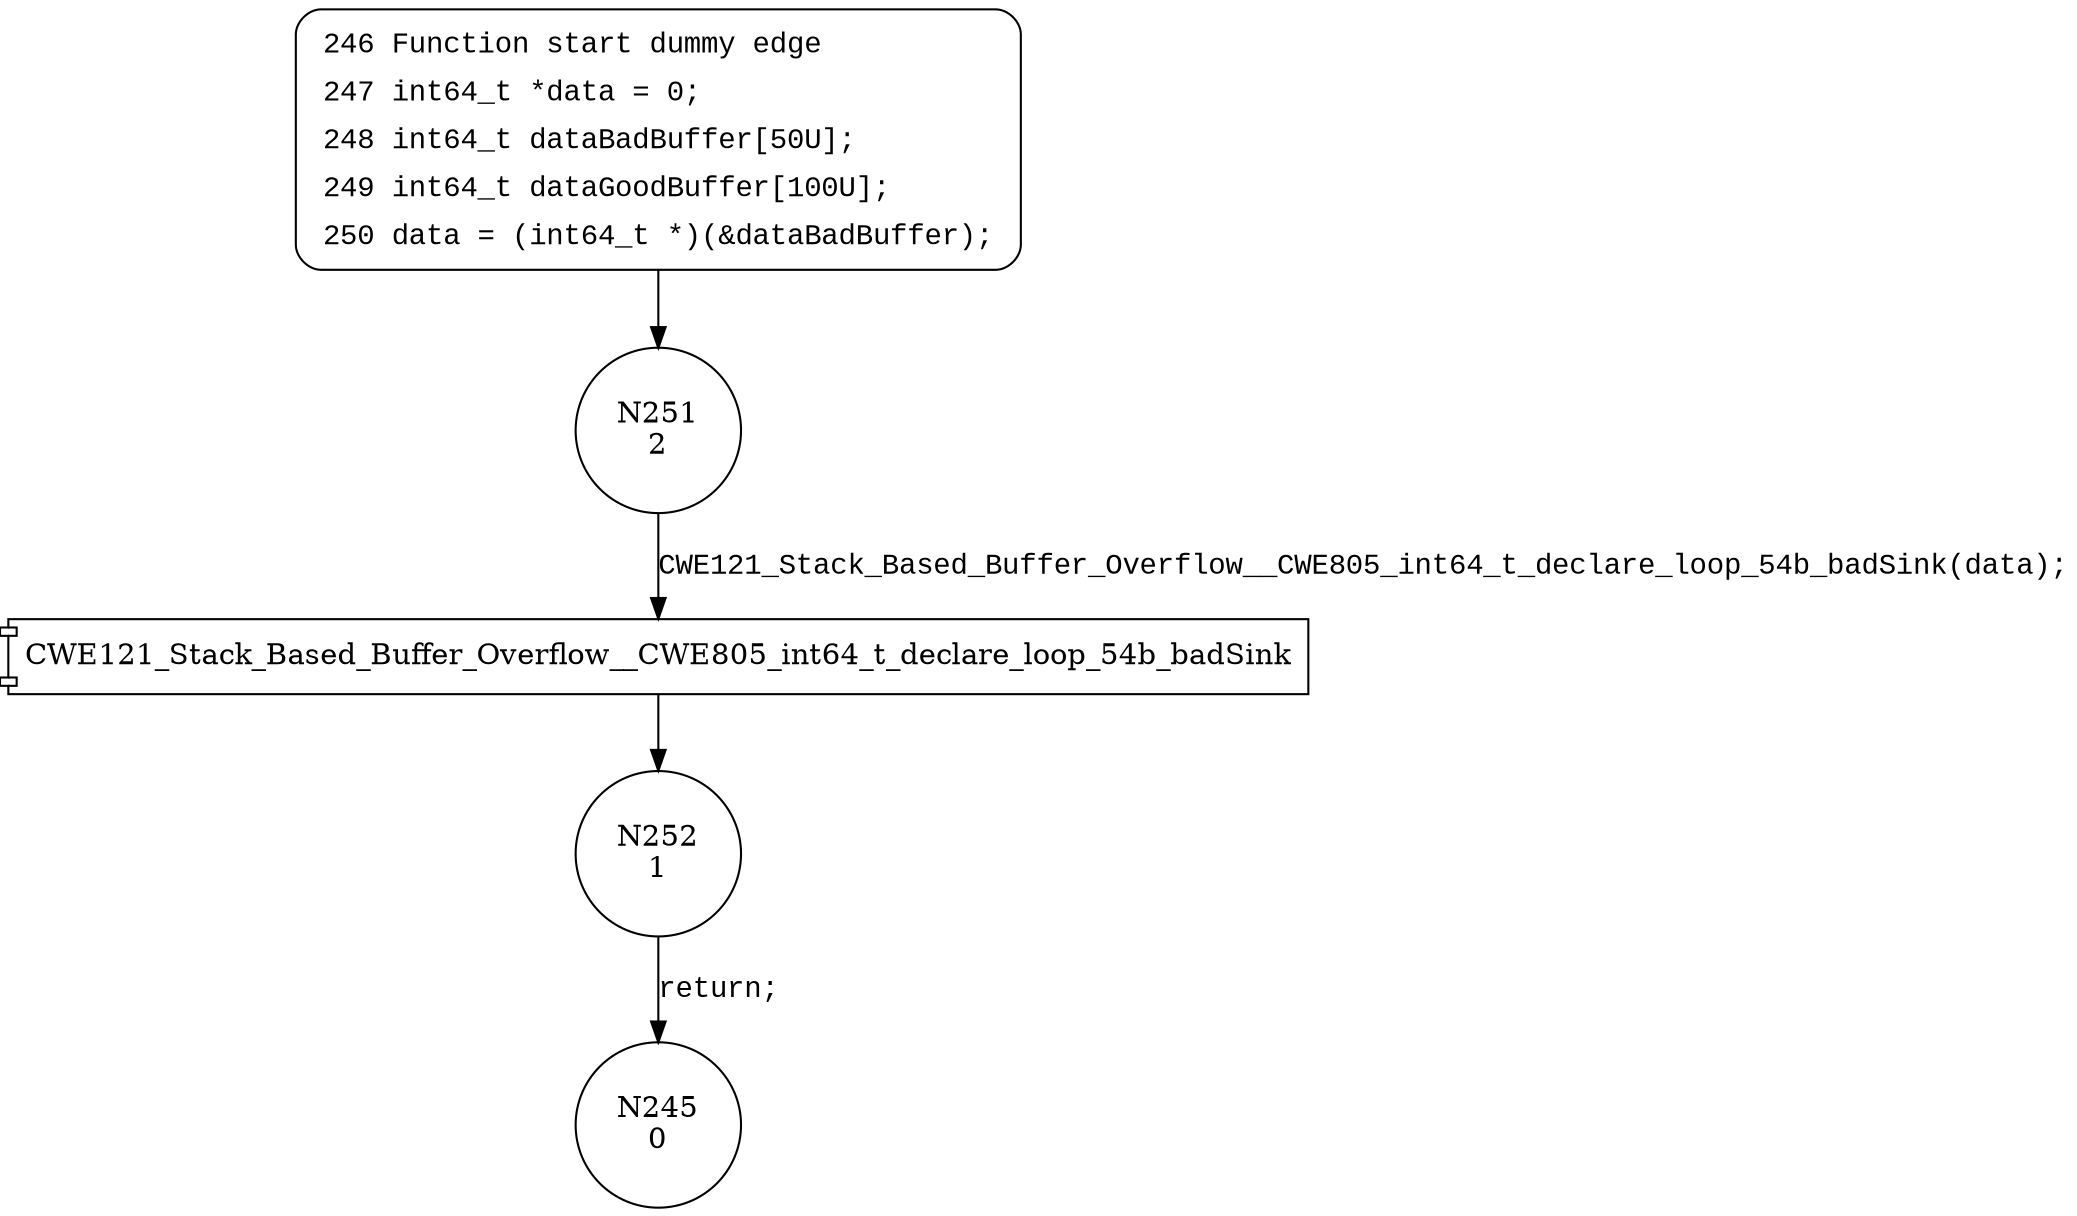 digraph CWE121_Stack_Based_Buffer_Overflow__CWE805_int64_t_declare_loop_54_bad {
251 [shape="circle" label="N251\n2"]
252 [shape="circle" label="N252\n1"]
245 [shape="circle" label="N245\n0"]
246 [style="filled,bold" penwidth="1" fillcolor="white" fontname="Courier New" shape="Mrecord" label=<<table border="0" cellborder="0" cellpadding="3" bgcolor="white"><tr><td align="right">246</td><td align="left">Function start dummy edge</td></tr><tr><td align="right">247</td><td align="left">int64_t *data = 0;</td></tr><tr><td align="right">248</td><td align="left">int64_t dataBadBuffer[50U];</td></tr><tr><td align="right">249</td><td align="left">int64_t dataGoodBuffer[100U];</td></tr><tr><td align="right">250</td><td align="left">data = (int64_t *)(&amp;dataBadBuffer);</td></tr></table>>]
246 -> 251[label=""]
100028 [shape="component" label="CWE121_Stack_Based_Buffer_Overflow__CWE805_int64_t_declare_loop_54b_badSink"]
251 -> 100028 [label="CWE121_Stack_Based_Buffer_Overflow__CWE805_int64_t_declare_loop_54b_badSink(data);" fontname="Courier New"]
100028 -> 252 [label="" fontname="Courier New"]
252 -> 245 [label="return;" fontname="Courier New"]
}